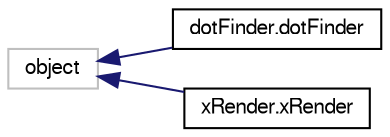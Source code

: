 digraph G
{
  edge [fontname="FreeSans",fontsize="10",labelfontname="FreeSans",labelfontsize="10"];
  node [fontname="FreeSans",fontsize="10",shape=record];
  rankdir=LR;
  Node1 [label="object",height=0.2,width=0.4,color="grey75", fillcolor="white", style="filled"];
  Node1 -> Node2 [dir=back,color="midnightblue",fontsize="10",style="solid",fontname="FreeSans"];
  Node2 [label="dotFinder.dotFinder",height=0.2,width=0.4,color="black", fillcolor="white", style="filled",URL="$classdot_finder_1_1dot_finder.html",tooltip="Debugging class to print system configuration; not otherwise used."];
  Node1 -> Node3 [dir=back,color="midnightblue",fontsize="10",style="solid",fontname="FreeSans"];
  Node3 [label="xRender.xRender",height=0.2,width=0.4,color="black", fillcolor="white", style="filled",URL="$classx_render_1_1x_render.html",tooltip="xRender handles the CGI interface, HTML and invoking the other classes."];
}
